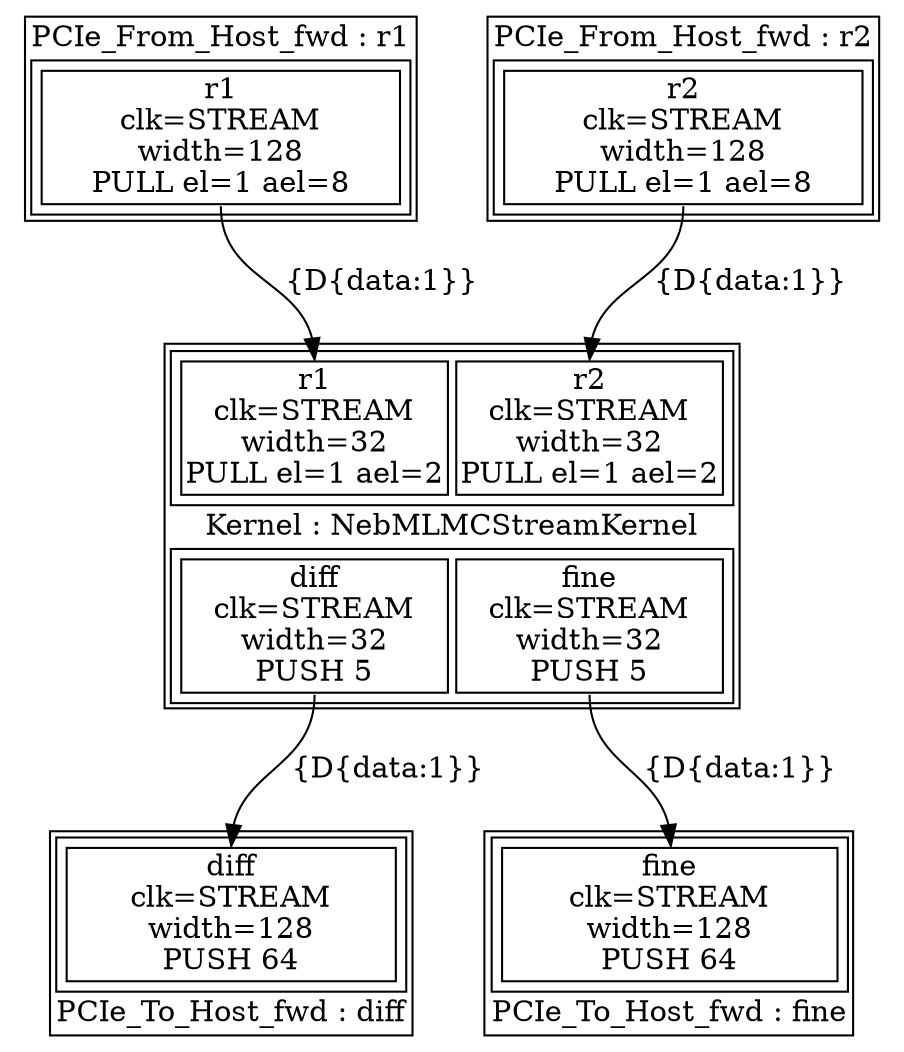 digraph manager_compiler_graph {
NebMLMCStreamKernel[shape=plaintext, label=<<TABLE  BORDER="1" CELLPADDING="1" CELLSPACING="1"><TR><TD BGCOLOR="white" BORDER="0" PORT="inputs" ROWSPAN="1" COLSPAN="1"><TABLE  BORDER="1" CELLPADDING="1" CELLSPACING="4"><TR><TD BGCOLOR="white" BORDER="1" PORT="r1" ROWSPAN="1" COLSPAN="1">r1<BR/>clk=STREAM<BR/>width=32<BR/>PULL el=1 ael=2</TD><TD BGCOLOR="white" BORDER="1" PORT="r2" ROWSPAN="1" COLSPAN="1">r2<BR/>clk=STREAM<BR/>width=32<BR/>PULL el=1 ael=2</TD></TR></TABLE></TD></TR><TR><TD BGCOLOR="white" BORDER="0" PORT="node_info" ROWSPAN="1" COLSPAN="1">Kernel : NebMLMCStreamKernel</TD></TR><TR><TD BGCOLOR="white" BORDER="0" PORT="outputs" ROWSPAN="1" COLSPAN="1"><TABLE  BORDER="1" CELLPADDING="1" CELLSPACING="4"><TR><TD BGCOLOR="white" BORDER="1" PORT="diff" ROWSPAN="1" COLSPAN="1">diff<BR/>clk=STREAM<BR/>width=32<BR/>PUSH 5</TD><TD BGCOLOR="white" BORDER="1" PORT="fine" ROWSPAN="1" COLSPAN="1">fine<BR/>clk=STREAM<BR/>width=32<BR/>PUSH 5</TD></TR></TABLE></TD></TR></TABLE>>];
r1[shape=plaintext, label=<<TABLE  BORDER="1" CELLPADDING="1" CELLSPACING="1"><TR><TD BGCOLOR="white" BORDER="0" PORT="node_info" ROWSPAN="1" COLSPAN="1">PCIe_From_Host_fwd : r1</TD></TR><TR><TD BGCOLOR="white" BORDER="0" PORT="outputs" ROWSPAN="1" COLSPAN="1"><TABLE  BORDER="1" CELLPADDING="1" CELLSPACING="4"><TR><TD BGCOLOR="white" BORDER="1" PORT="r1" ROWSPAN="1" COLSPAN="1">r1<BR/>clk=STREAM<BR/>width=128<BR/>PULL el=1 ael=8</TD></TR></TABLE></TD></TR></TABLE>>];
r2[shape=plaintext, label=<<TABLE  BORDER="1" CELLPADDING="1" CELLSPACING="1"><TR><TD BGCOLOR="white" BORDER="0" PORT="node_info" ROWSPAN="1" COLSPAN="1">PCIe_From_Host_fwd : r2</TD></TR><TR><TD BGCOLOR="white" BORDER="0" PORT="outputs" ROWSPAN="1" COLSPAN="1"><TABLE  BORDER="1" CELLPADDING="1" CELLSPACING="4"><TR><TD BGCOLOR="white" BORDER="1" PORT="r2" ROWSPAN="1" COLSPAN="1">r2<BR/>clk=STREAM<BR/>width=128<BR/>PULL el=1 ael=8</TD></TR></TABLE></TD></TR></TABLE>>];
diff[shape=plaintext, label=<<TABLE  BORDER="1" CELLPADDING="1" CELLSPACING="1"><TR><TD BGCOLOR="white" BORDER="0" PORT="inputs" ROWSPAN="1" COLSPAN="1"><TABLE  BORDER="1" CELLPADDING="1" CELLSPACING="4"><TR><TD BGCOLOR="white" BORDER="1" PORT="diff" ROWSPAN="1" COLSPAN="1">diff<BR/>clk=STREAM<BR/>width=128<BR/>PUSH 64</TD></TR></TABLE></TD></TR><TR><TD BGCOLOR="white" BORDER="0" PORT="node_info" ROWSPAN="1" COLSPAN="1">PCIe_To_Host_fwd : diff</TD></TR></TABLE>>];
fine[shape=plaintext, label=<<TABLE  BORDER="1" CELLPADDING="1" CELLSPACING="1"><TR><TD BGCOLOR="white" BORDER="0" PORT="inputs" ROWSPAN="1" COLSPAN="1"><TABLE  BORDER="1" CELLPADDING="1" CELLSPACING="4"><TR><TD BGCOLOR="white" BORDER="1" PORT="fine" ROWSPAN="1" COLSPAN="1">fine<BR/>clk=STREAM<BR/>width=128<BR/>PUSH 64</TD></TR></TABLE></TD></TR><TR><TD BGCOLOR="white" BORDER="0" PORT="node_info" ROWSPAN="1" COLSPAN="1">PCIe_To_Host_fwd : fine</TD></TR></TABLE>>];
r1 -> NebMLMCStreamKernel [headport="r1" tailport="r1" label="{D{data:1}}"]
r2 -> NebMLMCStreamKernel [headport="r2" tailport="r2" label="{D{data:1}}"]
NebMLMCStreamKernel -> diff [headport="diff" tailport="diff" label="{D{data:1}}"]
NebMLMCStreamKernel -> fine [headport="fine" tailport="fine" label="{D{data:1}}"]
}
